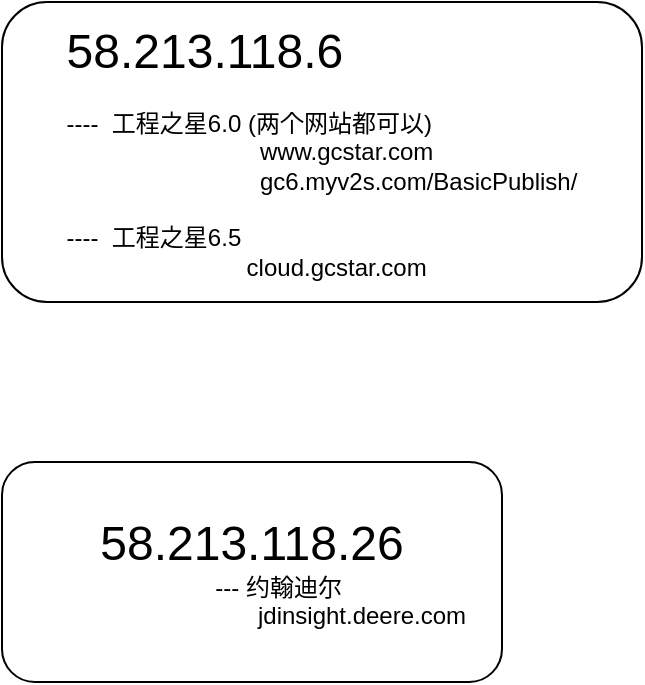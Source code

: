 <mxfile version="13.9.9" type="github"><diagram id="UI4i0S-fyGWlkti9syLA" name="Page-1"><mxGraphModel dx="2249" dy="763" grid="1" gridSize="10" guides="1" tooltips="1" connect="1" arrows="1" fold="1" page="1" pageScale="1" pageWidth="827" pageHeight="1169" math="0" shadow="0"><root><mxCell id="0"/><mxCell id="1" parent="0"/><mxCell id="kDn6qAMzPdbkuFcK-Xsy-1" value="&lt;div align=&quot;left&quot;&gt;&lt;font style=&quot;font-size: 24px&quot;&gt;58.213.118.6&lt;/font&gt;&lt;/div&gt;&lt;div align=&quot;left&quot;&gt;&lt;br&gt;&lt;/div&gt;&lt;div align=&quot;left&quot;&gt;----&amp;nbsp; 工程之星6.0 (两个网站都可以)&lt;br&gt;&lt;/div&gt;&lt;div align=&quot;left&quot;&gt;&amp;nbsp;&amp;nbsp;&amp;nbsp;&amp;nbsp;&amp;nbsp;&amp;nbsp;&amp;nbsp;&amp;nbsp;&amp;nbsp;&amp;nbsp;&amp;nbsp;&amp;nbsp;&amp;nbsp;&amp;nbsp;&amp;nbsp;&amp;nbsp;&amp;nbsp;&amp;nbsp;&amp;nbsp;&amp;nbsp;&amp;nbsp;&amp;nbsp;&amp;nbsp;&amp;nbsp;&amp;nbsp;&amp;nbsp;&amp;nbsp;&amp;nbsp; www.gcstar.com&lt;/div&gt;&lt;div align=&quot;left&quot;&gt;&amp;nbsp; &amp;nbsp; &amp;nbsp; &amp;nbsp; &amp;nbsp; &amp;nbsp; &amp;nbsp; &amp;nbsp; &amp;nbsp;&amp;nbsp;&amp;nbsp;&amp;nbsp;&amp;nbsp;&amp;nbsp;&amp;nbsp;&amp;nbsp;&amp;nbsp;&amp;nbsp;&amp;nbsp;&amp;nbsp; gc6.myv2s.com/BasicPublish/&lt;br&gt;&lt;/div&gt;&lt;div align=&quot;left&quot;&gt;&lt;br&gt;&lt;/div&gt;&lt;div align=&quot;left&quot;&gt;----&amp;nbsp; 工程之星6.5&lt;/div&gt;&lt;div align=&quot;left&quot;&gt;&amp;nbsp; &amp;nbsp; &amp;nbsp; &amp;nbsp; &amp;nbsp; &amp;nbsp; &amp;nbsp; &amp;nbsp; &amp;nbsp; &amp;nbsp; &amp;nbsp; &amp;nbsp; &amp;nbsp;&amp;nbsp; cloud.gcstar.com&lt;br&gt;&lt;/div&gt;" style="rounded=1;whiteSpace=wrap;html=1;" parent="1" vertex="1"><mxGeometry x="-240" y="60" width="320" height="150" as="geometry"/></mxCell><mxCell id="kDn6qAMzPdbkuFcK-Xsy-2" value="&lt;div align=&quot;center&quot;&gt;&lt;font style=&quot;font-size: 24px&quot;&gt;58.213.118.26&lt;/font&gt;&lt;/div&gt;&lt;div align=&quot;center&quot;&gt;&amp;nbsp;&amp;nbsp;&amp;nbsp;&amp;nbsp;&amp;nbsp;&amp;nbsp;&amp;nbsp; --- 约翰迪尔&lt;/div&gt;&lt;div align=&quot;center&quot;&gt;&amp;nbsp;&amp;nbsp;&amp;nbsp;&amp;nbsp;&amp;nbsp;&amp;nbsp;&amp;nbsp;&amp;nbsp;&amp;nbsp;&amp;nbsp;&amp;nbsp;&amp;nbsp;&amp;nbsp;&amp;nbsp; &amp;nbsp; &amp;nbsp; &amp;nbsp; &amp;nbsp; &amp;nbsp; &amp;nbsp; &amp;nbsp; &amp;nbsp;&amp;nbsp;&amp;nbsp; jdinsight.deere.com&lt;br&gt;&lt;/div&gt;" style="rounded=1;whiteSpace=wrap;html=1;align=center;" parent="1" vertex="1"><mxGeometry x="-240" y="290" width="250" height="110" as="geometry"/></mxCell></root></mxGraphModel></diagram></mxfile>